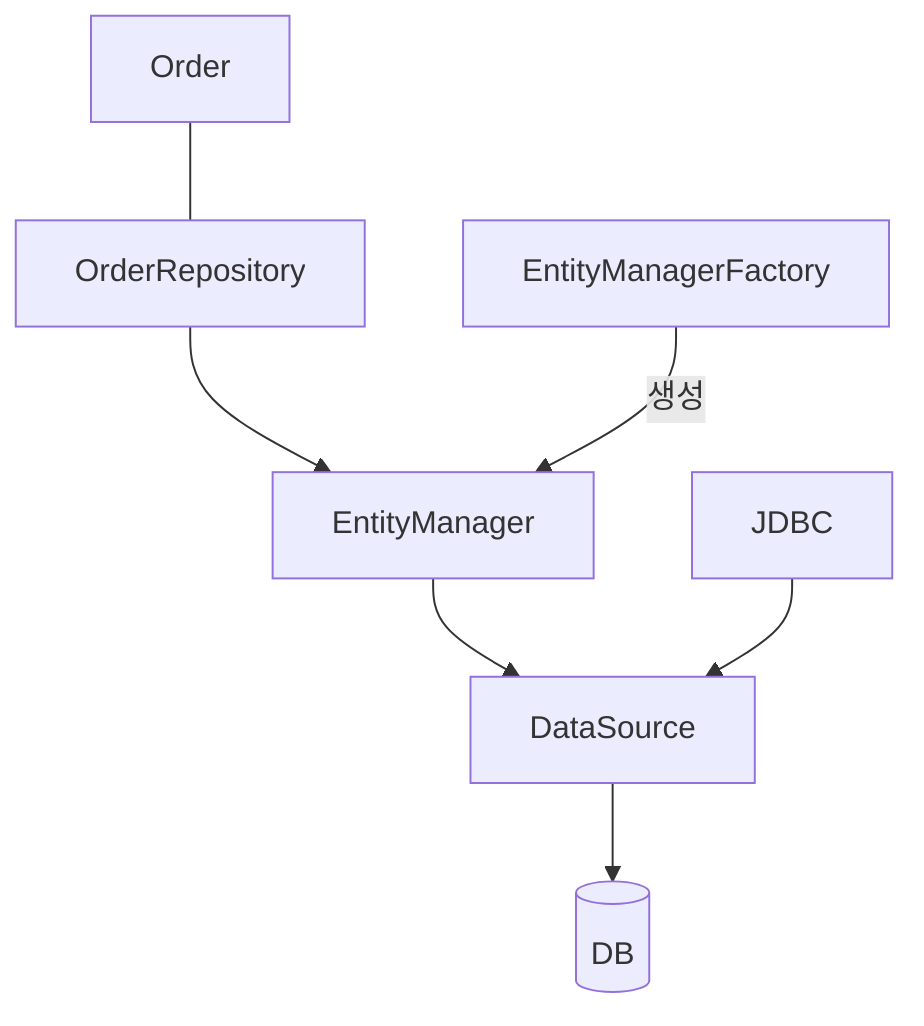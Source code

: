 graph TD
    Order["Order"]:::pink
    OrderRepository["OrderRepository"]:::gray
    EntityManager["EntityManager"]:::pink
    EntityManagerFactory["EntityManagerFactory"]:::gray
    JDBC["JDBC"]:::gray
    DataSource["DataSource"]:::gray
    DB[("DB")]:::gray
    Order --- OrderRepository
    OrderRepository --> EntityManager
    EntityManagerFactory -->|생성| EntityManager
    EntityManager --> DataSource
    JDBC --> DataSource
    DataSource --> DB